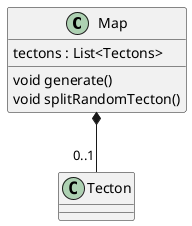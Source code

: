 @startuml
Map *-- "0..1" Tecton
class Map{
    tectons : List<Tectons>
    void generate()
    void splitRandomTecton()
}
@enduml